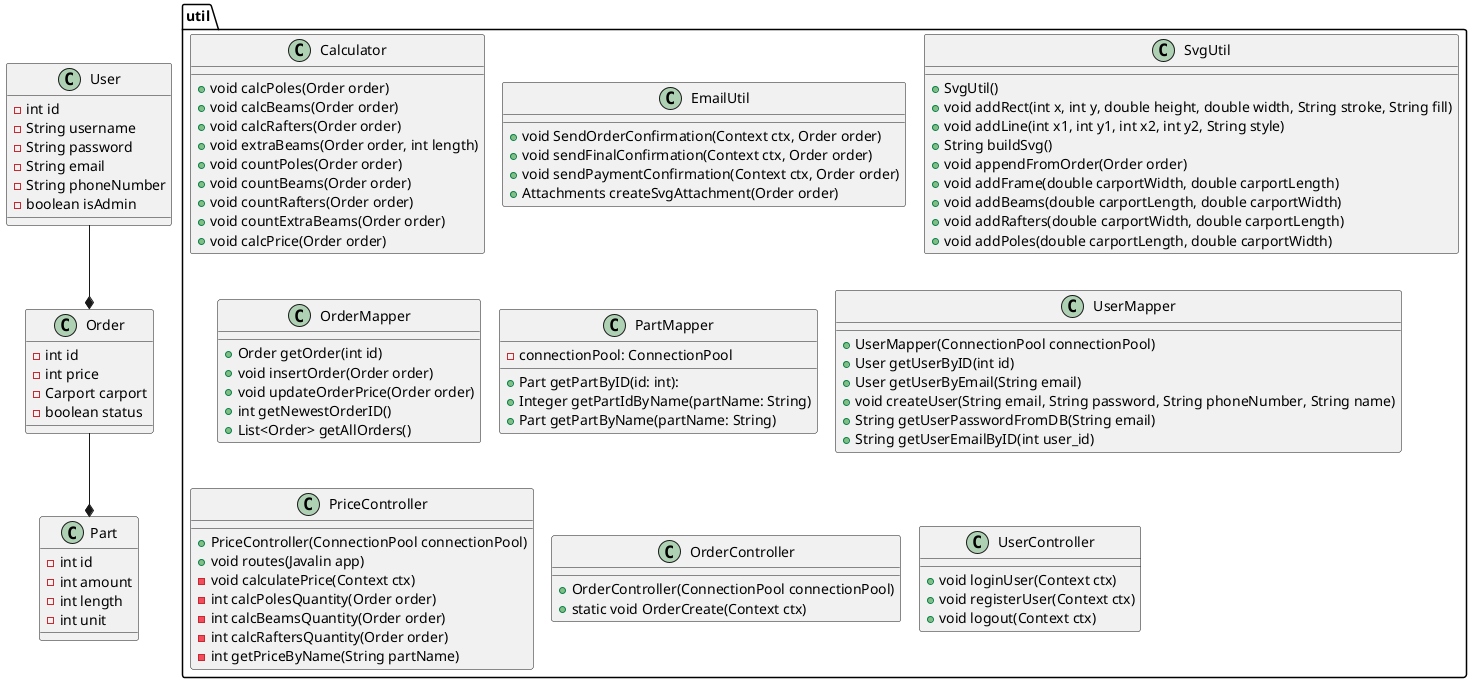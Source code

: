 @startuml
!pragma layout smetana

User --* Order
Order --* Part

Class User {
- int id
- String username
- String password
- String email
- String phoneNumber
- boolean isAdmin
}

Class Order {
- int id
- int price
- Carport carport
- boolean status
}

Class Part {
- int id
- int amount
- int length
- int unit
}

Package util {
class Calculator{
+void calcPoles(Order order)
+void calcBeams(Order order)
+void calcRafters(Order order)
+void extraBeams(Order order, int length)
+void countPoles(Order order)
+void countBeams(Order order)
+void countRafters(Order order)
+void countExtraBeams(Order order)
+void calcPrice(Order order)
}

class EmailUtil {
    +void SendOrderConfirmation(Context ctx, Order order)
    +void sendFinalConfirmation(Context ctx, Order order)
    +void sendPaymentConfirmation(Context ctx, Order order)
    +Attachments createSvgAttachment(Order order)
}

class SvgUtil {
    +SvgUtil()
    +void addRect(int x, int y, double height, double width, String stroke, String fill)
    +void addLine(int x1, int y1, int x2, int y2, String style)
    +String buildSvg()
    +void appendFromOrder(Order order)
    +void addFrame(double carportWidth, double carportLength)
    +void addBeams(double carportLength, double carportWidth)
    +void addRafters(double carportWidth, double carportLength)
    +void addPoles(double carportLength, double carportWidth)
}

class OrderMapper{
+Order getOrder(int id)
+void insertOrder(Order order)
+void updateOrderPrice(Order order)
+int getNewestOrderID()
+List<Order> getAllOrders()
}

class PartMapper {
  - connectionPool: ConnectionPool
  + Part getPartByID(id: int):
  + Integer getPartIdByName(partName: String)
  + Part getPartByName(partName: String)
}

class UserMapper {
    +UserMapper(ConnectionPool connectionPool)
    +User getUserByID(int id)
    +User getUserByEmail(String email)
    +void createUser(String email, String password, String phoneNumber, String name)
    +String getUserPasswordFromDB(String email)
    +String getUserEmailByID(int user_id)
}

class PriceController {
    +PriceController(ConnectionPool connectionPool)
    +void routes(Javalin app)
    -void calculatePrice(Context ctx)
    -int calcPolesQuantity(Order order)
    -int calcBeamsQuantity(Order order)
    -int calcRaftersQuantity(Order order)
    -int getPriceByName(String partName)
}

class OrderController {
    +OrderController(ConnectionPool connectionPool)
    +static void OrderCreate(Context ctx)
}

Class UserController{
+void loginUser(Context ctx)
+void registerUser(Context ctx)
+void logout(Context ctx)
}

}
@enduml
